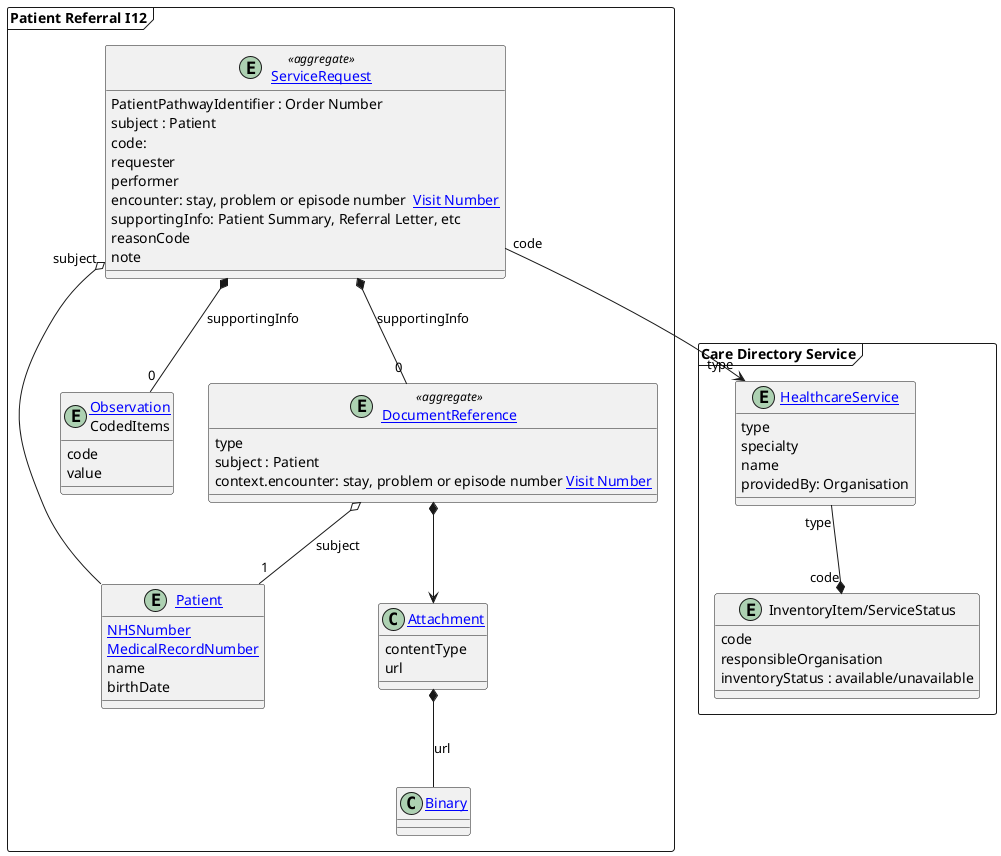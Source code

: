
  @startuml

    frame "Patient Referral I12" as Composition {

      entity "[[StructureDefinition-ServiceRequest.html ServiceRequest]]" as ORC <<aggregate>> {
        PatientPathwayIdentifier : Order Number
        subject : Patient
        code:
        requester
        performer
        encounter: stay, problem or episode number  [[StructureDefinition-HospitalProviderSpellIdentifier.html Visit Number]]
        supportingInfo: Patient Summary, Referral Letter, etc
        reasonCode
        note
      }

      entity "[[StructureDefinition-Patient.html Patient]]" as PID {
        [[StructureDefinition-NHSNumber.html NHSNumber]]
        [[StructureDefinition-MedicalRecordNumber.html MedicalRecordNumber]]
        name
        birthDate
      }

      entity "[[StructureDefinition-Observation.html Observation]]\nCodedItems" as Observation {
        code
        value
      }

      entity "[[StructureDefinition-DocumentReference.html DocumentReference]]" as documentReference <<aggregate>> {
        type
        subject : Patient
        context.encounter: stay, problem or episode number [[StructureDefinition-HospitalProviderSpellIdentifier.html Visit Number]]
      }

      class "[[StructureDefinition-NWAttachment.html Attachment]]" as attachment {
        contentType
        url
      }

      class "[[StructureDefinition-Binary.html Binary]]" as binary

      ORC "subject" o-- PID

      ORC *-- "0" documentReference: supportingInfo
      ORC *-- "0" Observation: supportingInfo

      documentReference o-- "1" PID : subject
      documentReference *-d-> attachment

      attachment *-- binary : url


    }
    frame "Care Directory Service" as mcsd {

      entity "[[StructureDefinition-HealthcareService.html HealthcareService]]" as HealthcareService {
        type
        specialty
        name
        providedBy: Organisation
      }

      entity "InventoryItem/ServiceStatus" as InventoryItem {
        code
        responsibleOrganisation
        inventoryStatus : available/unavailable
      }

      HealthcareService "type" --* "code" InventoryItem

    }

    ORC "code" --> "type" HealthcareService

  @enduml
